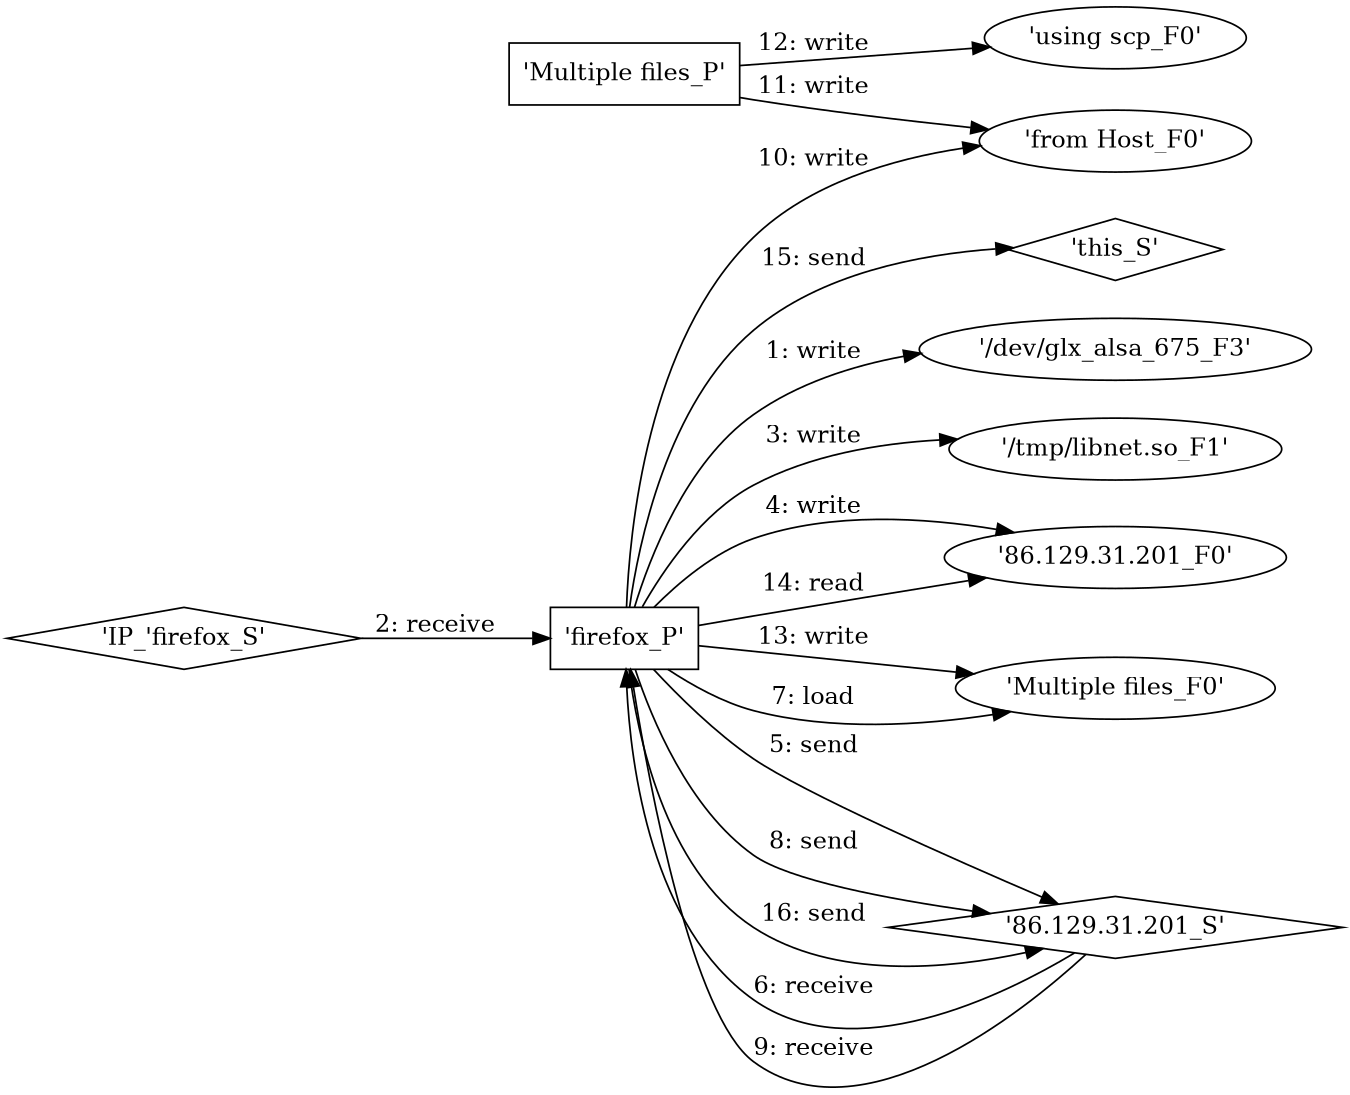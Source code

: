 digraph ".\ASG_Auto\In-memory attack with firefox (Host B).dot" {
rankdir="LR"
size="9"
fixedsize="false"
splines="true"
nodesep=0.3
ranksep=0
fontsize=10
overlap="scalexy"
engine= "neato"
	"'/dev/glx_alsa_675_F3'" [node_type=file shape=ellipse]
	"'firefox_P'" [node_type=Process shape=box]
	"'firefox_P'" -> "'/dev/glx_alsa_675_F3'" [label="1: write"]
	"'firefox_P'" [node_type=Process shape=box]
	"'IP_'firefox_S'" [node_type=Socket shape=diamond]
	"'IP_'firefox_S'" -> "'firefox_P'" [label="2: receive"]
	"'/tmp/libnet.so_F1'" [node_type=file shape=ellipse]
	"'firefox_P'" [node_type=Process shape=box]
	"'firefox_P'" -> "'/tmp/libnet.so_F1'" [label="3: write"]
	"'86.129.31.201_F0'" [node_type=file shape=ellipse]
	"'firefox_P'" [node_type=Process shape=box]
	"'firefox_P'" -> "'86.129.31.201_F0'" [label="4: write"]
	"'86.129.31.201_S'" [node_type=Socket shape=diamond]
	"'firefox_P'" [node_type=Process shape=box]
	"'firefox_P'" -> "'86.129.31.201_S'" [label="5: send"]
	"'86.129.31.201_S'" -> "'firefox_P'" [label="6: receive"]
	"'Multiple files_F0'" [node_type=file shape=ellipse]
	"'firefox_P'" [node_type=Process shape=box]
	"'firefox_P'" -> "'Multiple files_F0'" [label="7: load"]
	"'86.129.31.201_S'" [node_type=Socket shape=diamond]
	"'firefox_P'" [node_type=Process shape=box]
	"'firefox_P'" -> "'86.129.31.201_S'" [label="8: send"]
	"'86.129.31.201_S'" -> "'firefox_P'" [label="9: receive"]
	"'from Host_F0'" [node_type=file shape=ellipse]
	"'firefox_P'" [node_type=Process shape=box]
	"'firefox_P'" -> "'from Host_F0'" [label="10: write"]
	"'from Host_F0'" [node_type=file shape=ellipse]
	"'Multiple files_P'" [node_type=Process shape=box]
	"'Multiple files_P'" -> "'from Host_F0'" [label="11: write"]
	"'using scp_F0'" [node_type=file shape=ellipse]
	"'Multiple files_P'" [node_type=Process shape=box]
	"'Multiple files_P'" -> "'using scp_F0'" [label="12: write"]
	"'Multiple files_F0'" [node_type=file shape=ellipse]
	"'firefox_P'" [node_type=Process shape=box]
	"'firefox_P'" -> "'Multiple files_F0'" [label="13: write"]
	"'86.129.31.201_F0'" [node_type=file shape=ellipse]
	"'firefox_P'" [node_type=Process shape=box]
	"'firefox_P'" -> "'86.129.31.201_F0'" [label="14: read"]
	"'this_S'" [node_type=Socket shape=diamond]
	"'firefox_P'" [node_type=Process shape=box]
	"'firefox_P'" -> "'this_S'" [label="15: send"]
	"'86.129.31.201_S'" [node_type=Socket shape=diamond]
	"'firefox_P'" [node_type=Process shape=box]
	"'firefox_P'" -> "'86.129.31.201_S'" [label="16: send"]
}
